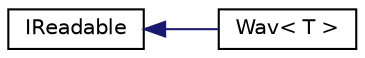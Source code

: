 digraph "Graphical Class Hierarchy"
{
  edge [fontname="Helvetica",fontsize="10",labelfontname="Helvetica",labelfontsize="10"];
  node [fontname="Helvetica",fontsize="10",shape=record];
  rankdir="LR";
  Node0 [label="IReadable",height=0.2,width=0.4,color="black", fillcolor="white", style="filled",URL="$db/d81/classIReadable.html"];
  Node0 -> Node1 [dir="back",color="midnightblue",fontsize="10",style="solid",fontname="Helvetica"];
  Node1 [label="Wav\< T \>",height=0.2,width=0.4,color="black", fillcolor="white", style="filled",URL="$de/dd3/classWav.html"];
}
